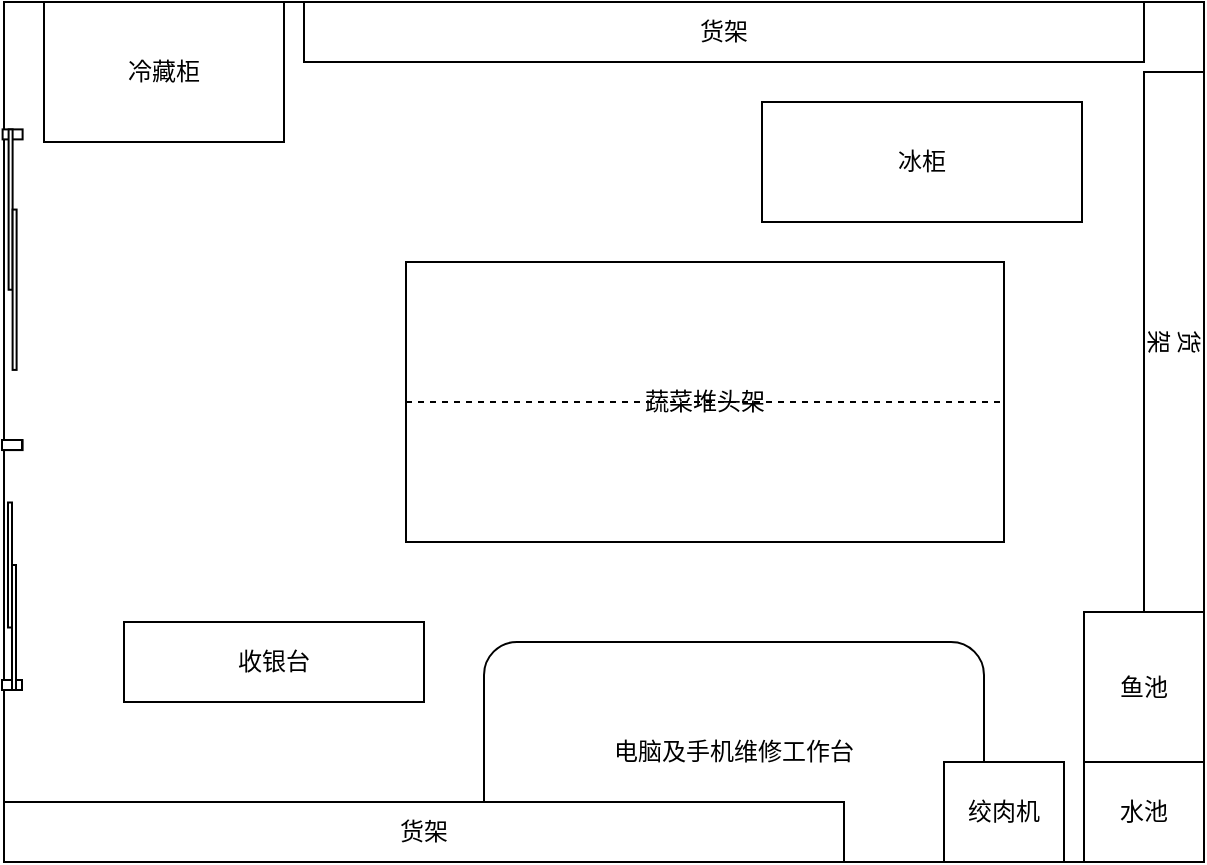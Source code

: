 <mxfile version="13.7.6" type="github"><diagram id="Nf25iYnUFrOJCkZ64i39" name="第 1 页"><mxGraphModel dx="782" dy="494" grid="1" gridSize="10" guides="1" tooltips="1" connect="1" arrows="1" fold="1" page="1" pageScale="1" pageWidth="827" pageHeight="1169" math="0" shadow="0"><root><mxCell id="0"/><mxCell id="1" parent="0"/><mxCell id="nwzyYmB0595iHeJDCp7D-1" value="" style="rounded=0;whiteSpace=wrap;html=1;" vertex="1" parent="1"><mxGeometry x="140" y="50" width="600" height="430" as="geometry"/></mxCell><mxCell id="nwzyYmB0595iHeJDCp7D-2" value="货架" style="rounded=0;whiteSpace=wrap;html=1;" vertex="1" parent="1"><mxGeometry x="290" y="50" width="420" height="30" as="geometry"/></mxCell><mxCell id="nwzyYmB0595iHeJDCp7D-4" value="冷藏柜" style="rounded=0;whiteSpace=wrap;html=1;" vertex="1" parent="1"><mxGeometry x="160" y="50" width="120" height="70" as="geometry"/></mxCell><mxCell id="nwzyYmB0595iHeJDCp7D-6" value="货&lt;br&gt;架" style="rounded=0;whiteSpace=wrap;html=1;rotation=90;" vertex="1" parent="1"><mxGeometry x="590" y="205" width="270" height="30" as="geometry"/></mxCell><mxCell id="nwzyYmB0595iHeJDCp7D-7" value="水池" style="rounded=0;whiteSpace=wrap;html=1;" vertex="1" parent="1"><mxGeometry x="680" y="430" width="60" height="50" as="geometry"/></mxCell><mxCell id="nwzyYmB0595iHeJDCp7D-10" value="冰柜" style="rounded=0;whiteSpace=wrap;html=1;" vertex="1" parent="1"><mxGeometry x="519" y="100" width="160" height="60" as="geometry"/></mxCell><mxCell id="nwzyYmB0595iHeJDCp7D-11" value="蔬菜堆头架" style="rounded=0;whiteSpace=wrap;html=1;" vertex="1" parent="1"><mxGeometry x="341" y="180" width="299" height="140" as="geometry"/></mxCell><mxCell id="nwzyYmB0595iHeJDCp7D-12" value="" style="endArrow=none;html=1;exitX=0;exitY=0.5;exitDx=0;exitDy=0;entryX=1;entryY=0.5;entryDx=0;entryDy=0;dashed=1;" edge="1" parent="1" source="nwzyYmB0595iHeJDCp7D-11" target="nwzyYmB0595iHeJDCp7D-11"><mxGeometry width="50" height="50" relative="1" as="geometry"><mxPoint x="390" y="270" as="sourcePoint"/><mxPoint x="440" y="220" as="targetPoint"/></mxGeometry></mxCell><mxCell id="nwzyYmB0595iHeJDCp7D-13" value="收银台" style="rounded=0;whiteSpace=wrap;html=1;" vertex="1" parent="1"><mxGeometry x="200" y="360" width="150" height="40" as="geometry"/></mxCell><mxCell id="nwzyYmB0595iHeJDCp7D-15" value="" style="verticalLabelPosition=bottom;html=1;verticalAlign=top;align=center;shape=mxgraph.floorplan.doorSlidingGlass;dx=0.25;rotation=90;" vertex="1" parent="1"><mxGeometry x="64.13" y="188.87" width="160.35" height="10" as="geometry"/></mxCell><mxCell id="nwzyYmB0595iHeJDCp7D-16" value="" style="verticalLabelPosition=bottom;html=1;verticalAlign=top;align=center;shape=mxgraph.floorplan.doorSlidingGlass;dx=0.25;rotation=-90;" vertex="1" parent="1"><mxGeometry x="81.5" y="326.5" width="125" height="10" as="geometry"/></mxCell><mxCell id="nwzyYmB0595iHeJDCp7D-14" value="电脑及手机维修工作台" style="rounded=1;whiteSpace=wrap;html=1;" vertex="1" parent="1"><mxGeometry x="380" y="370" width="250" height="110" as="geometry"/></mxCell><mxCell id="nwzyYmB0595iHeJDCp7D-9" value="绞肉机" style="rounded=0;whiteSpace=wrap;html=1;" vertex="1" parent="1"><mxGeometry x="610" y="430" width="60" height="50" as="geometry"/></mxCell><mxCell id="nwzyYmB0595iHeJDCp7D-8" value="货架" style="rounded=0;whiteSpace=wrap;html=1;" vertex="1" parent="1"><mxGeometry x="140" y="450" width="420" height="30" as="geometry"/></mxCell><mxCell id="nwzyYmB0595iHeJDCp7D-17" value="鱼池" style="rounded=0;whiteSpace=wrap;html=1;" vertex="1" parent="1"><mxGeometry x="680" y="355" width="60" height="75" as="geometry"/></mxCell></root></mxGraphModel></diagram></mxfile>